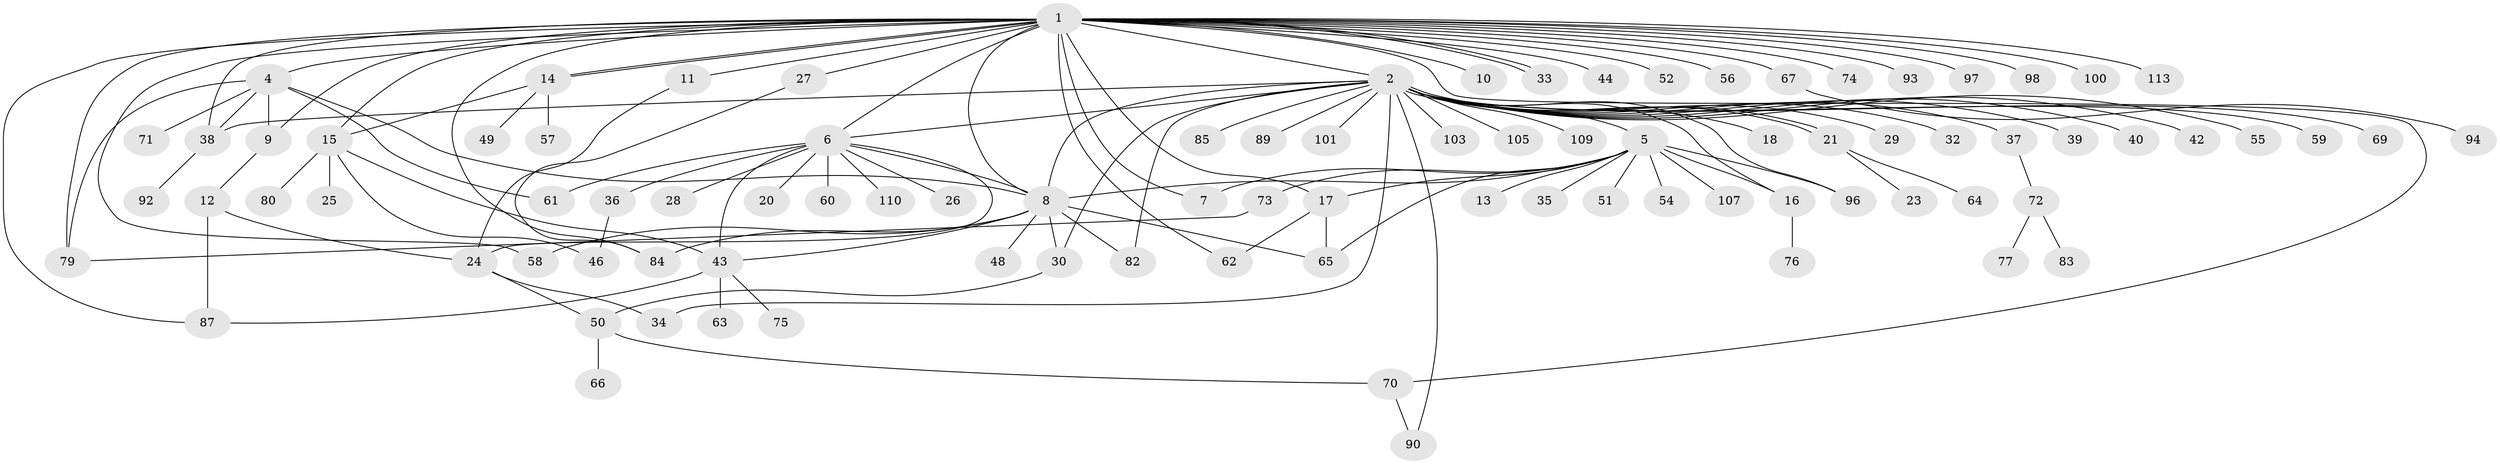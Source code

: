 // Generated by graph-tools (version 1.1) at 2025/23/03/03/25 07:23:53]
// undirected, 91 vertices, 128 edges
graph export_dot {
graph [start="1"]
  node [color=gray90,style=filled];
  1 [super="+3"];
  2 [super="+45"];
  4 [super="+114"];
  5 [super="+31"];
  6 [super="+47"];
  7 [super="+19"];
  8 [super="+99"];
  9;
  10;
  11;
  12 [super="+41"];
  13;
  14;
  15 [super="+22"];
  16 [super="+53"];
  17 [super="+78"];
  18;
  20;
  21 [super="+95"];
  23;
  24;
  25;
  26;
  27;
  28 [super="+102"];
  29;
  30;
  32;
  33;
  34 [super="+81"];
  35;
  36;
  37;
  38 [super="+68"];
  39;
  40;
  42;
  43 [super="+106"];
  44;
  46 [super="+112"];
  48;
  49;
  50 [super="+115"];
  51;
  52;
  54;
  55;
  56;
  57;
  58 [super="+91"];
  59;
  60;
  61 [super="+88"];
  62;
  63;
  64;
  65;
  66;
  67;
  69;
  70;
  71;
  72 [super="+86"];
  73;
  74;
  75;
  76;
  77;
  79;
  80;
  82;
  83;
  84;
  85;
  87 [super="+108"];
  89;
  90 [super="+111"];
  92;
  93;
  94;
  96;
  97;
  98 [super="+104"];
  100;
  101;
  103;
  105;
  107;
  109;
  110;
  113;
  1 -- 2 [weight=2];
  1 -- 4;
  1 -- 7 [weight=2];
  1 -- 10;
  1 -- 11;
  1 -- 14;
  1 -- 14;
  1 -- 15;
  1 -- 33;
  1 -- 33;
  1 -- 44;
  1 -- 56;
  1 -- 62;
  1 -- 70;
  1 -- 79;
  1 -- 84;
  1 -- 87;
  1 -- 93;
  1 -- 97;
  1 -- 98;
  1 -- 113;
  1 -- 67;
  1 -- 100;
  1 -- 38 [weight=2];
  1 -- 8;
  1 -- 9;
  1 -- 74;
  1 -- 52;
  1 -- 58;
  1 -- 27;
  1 -- 17;
  1 -- 6;
  2 -- 5;
  2 -- 6;
  2 -- 8 [weight=2];
  2 -- 16 [weight=2];
  2 -- 18 [weight=2];
  2 -- 21;
  2 -- 21;
  2 -- 29;
  2 -- 30;
  2 -- 32;
  2 -- 34;
  2 -- 37;
  2 -- 38;
  2 -- 39;
  2 -- 40;
  2 -- 42;
  2 -- 55;
  2 -- 59;
  2 -- 69;
  2 -- 85;
  2 -- 90;
  2 -- 101;
  2 -- 105;
  2 -- 109;
  2 -- 96;
  2 -- 103;
  2 -- 82;
  2 -- 89;
  4 -- 8;
  4 -- 9;
  4 -- 38;
  4 -- 61;
  4 -- 71;
  4 -- 79;
  5 -- 8;
  5 -- 13;
  5 -- 17;
  5 -- 35;
  5 -- 54;
  5 -- 65;
  5 -- 96;
  5 -- 107;
  5 -- 16;
  5 -- 73;
  5 -- 51;
  5 -- 7;
  6 -- 20;
  6 -- 24;
  6 -- 26;
  6 -- 28 [weight=2];
  6 -- 36;
  6 -- 43;
  6 -- 110;
  6 -- 8;
  6 -- 61;
  6 -- 60;
  8 -- 30;
  8 -- 43;
  8 -- 48;
  8 -- 65;
  8 -- 84;
  8 -- 82;
  8 -- 58;
  9 -- 12;
  11 -- 24;
  12 -- 24;
  12 -- 87;
  14 -- 49;
  14 -- 57;
  14 -- 15;
  15 -- 25;
  15 -- 43;
  15 -- 46;
  15 -- 80;
  16 -- 76;
  17 -- 62;
  17 -- 65;
  21 -- 23;
  21 -- 64;
  24 -- 34;
  24 -- 50;
  27 -- 84;
  30 -- 50;
  36 -- 46;
  37 -- 72;
  38 -- 92;
  43 -- 63;
  43 -- 75;
  43 -- 87;
  50 -- 66;
  50 -- 70;
  67 -- 94;
  70 -- 90;
  72 -- 77;
  72 -- 83;
  73 -- 79;
}
